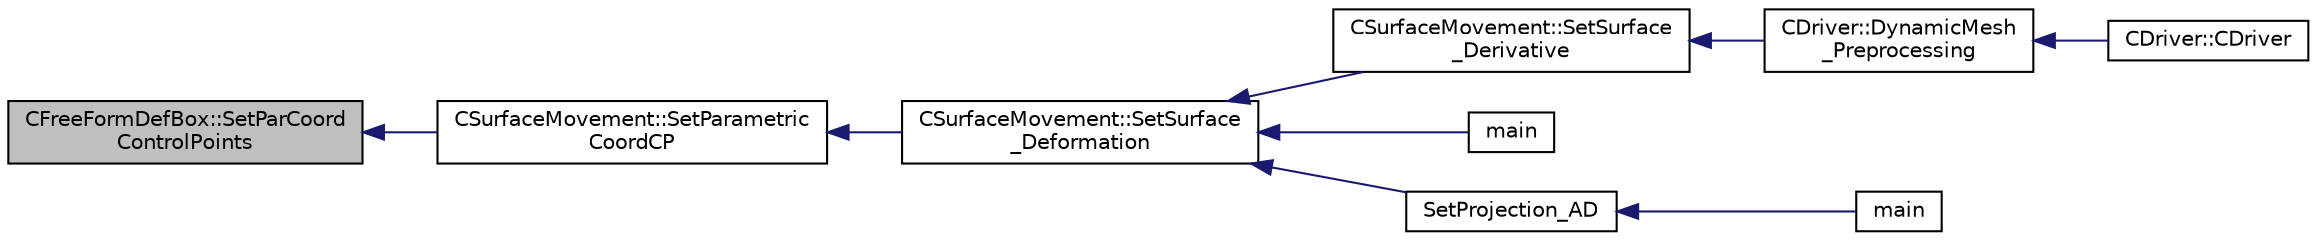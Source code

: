 digraph "CFreeFormDefBox::SetParCoordControlPoints"
{
  edge [fontname="Helvetica",fontsize="10",labelfontname="Helvetica",labelfontsize="10"];
  node [fontname="Helvetica",fontsize="10",shape=record];
  rankdir="LR";
  Node958 [label="CFreeFormDefBox::SetParCoord\lControlPoints",height=0.2,width=0.4,color="black", fillcolor="grey75", style="filled", fontcolor="black"];
  Node958 -> Node959 [dir="back",color="midnightblue",fontsize="10",style="solid",fontname="Helvetica"];
  Node959 [label="CSurfaceMovement::SetParametric\lCoordCP",height=0.2,width=0.4,color="black", fillcolor="white", style="filled",URL="$class_c_surface_movement.html#aa2807f008a1580a5eafd712a7051b548",tooltip="Set the Parametric coordinates. "];
  Node959 -> Node960 [dir="back",color="midnightblue",fontsize="10",style="solid",fontname="Helvetica"];
  Node960 [label="CSurfaceMovement::SetSurface\l_Deformation",height=0.2,width=0.4,color="black", fillcolor="white", style="filled",URL="$class_c_surface_movement.html#a23bec9fbe1bcd7f6117100de93381ac3",tooltip="Set the surface/boundary deformation. "];
  Node960 -> Node961 [dir="back",color="midnightblue",fontsize="10",style="solid",fontname="Helvetica"];
  Node961 [label="CSurfaceMovement::SetSurface\l_Derivative",height=0.2,width=0.4,color="black", fillcolor="white", style="filled",URL="$class_c_surface_movement.html#af6aac73d04565bf6e9b81305b66e97e7",tooltip="Set derivatives of the surface/boundary deformation. "];
  Node961 -> Node962 [dir="back",color="midnightblue",fontsize="10",style="solid",fontname="Helvetica"];
  Node962 [label="CDriver::DynamicMesh\l_Preprocessing",height=0.2,width=0.4,color="black", fillcolor="white", style="filled",URL="$class_c_driver.html#af585d91d9c08dbddcc2b3e67dd5f5af9",tooltip="GridMovement_Preprocessing. "];
  Node962 -> Node963 [dir="back",color="midnightblue",fontsize="10",style="solid",fontname="Helvetica"];
  Node963 [label="CDriver::CDriver",height=0.2,width=0.4,color="black", fillcolor="white", style="filled",URL="$class_c_driver.html#a3fca4a013a6efa9bbb38fe78a86b5f3d",tooltip="Constructor of the class. "];
  Node960 -> Node964 [dir="back",color="midnightblue",fontsize="10",style="solid",fontname="Helvetica"];
  Node964 [label="main",height=0.2,width=0.4,color="black", fillcolor="white", style="filled",URL="$_s_u2___d_e_f_8cpp.html#a0ddf1224851353fc92bfbff6f499fa97"];
  Node960 -> Node965 [dir="back",color="midnightblue",fontsize="10",style="solid",fontname="Helvetica"];
  Node965 [label="SetProjection_AD",height=0.2,width=0.4,color="black", fillcolor="white", style="filled",URL="$_s_u2___d_o_t_8cpp.html#a3fceed882e8eb3d6796c8e8396af7d87",tooltip="Projection of the surface sensitivity using algorithmic differentiation (AD). "];
  Node965 -> Node966 [dir="back",color="midnightblue",fontsize="10",style="solid",fontname="Helvetica"];
  Node966 [label="main",height=0.2,width=0.4,color="black", fillcolor="white", style="filled",URL="$_s_u2___d_o_t_8cpp.html#a0ddf1224851353fc92bfbff6f499fa97"];
}
